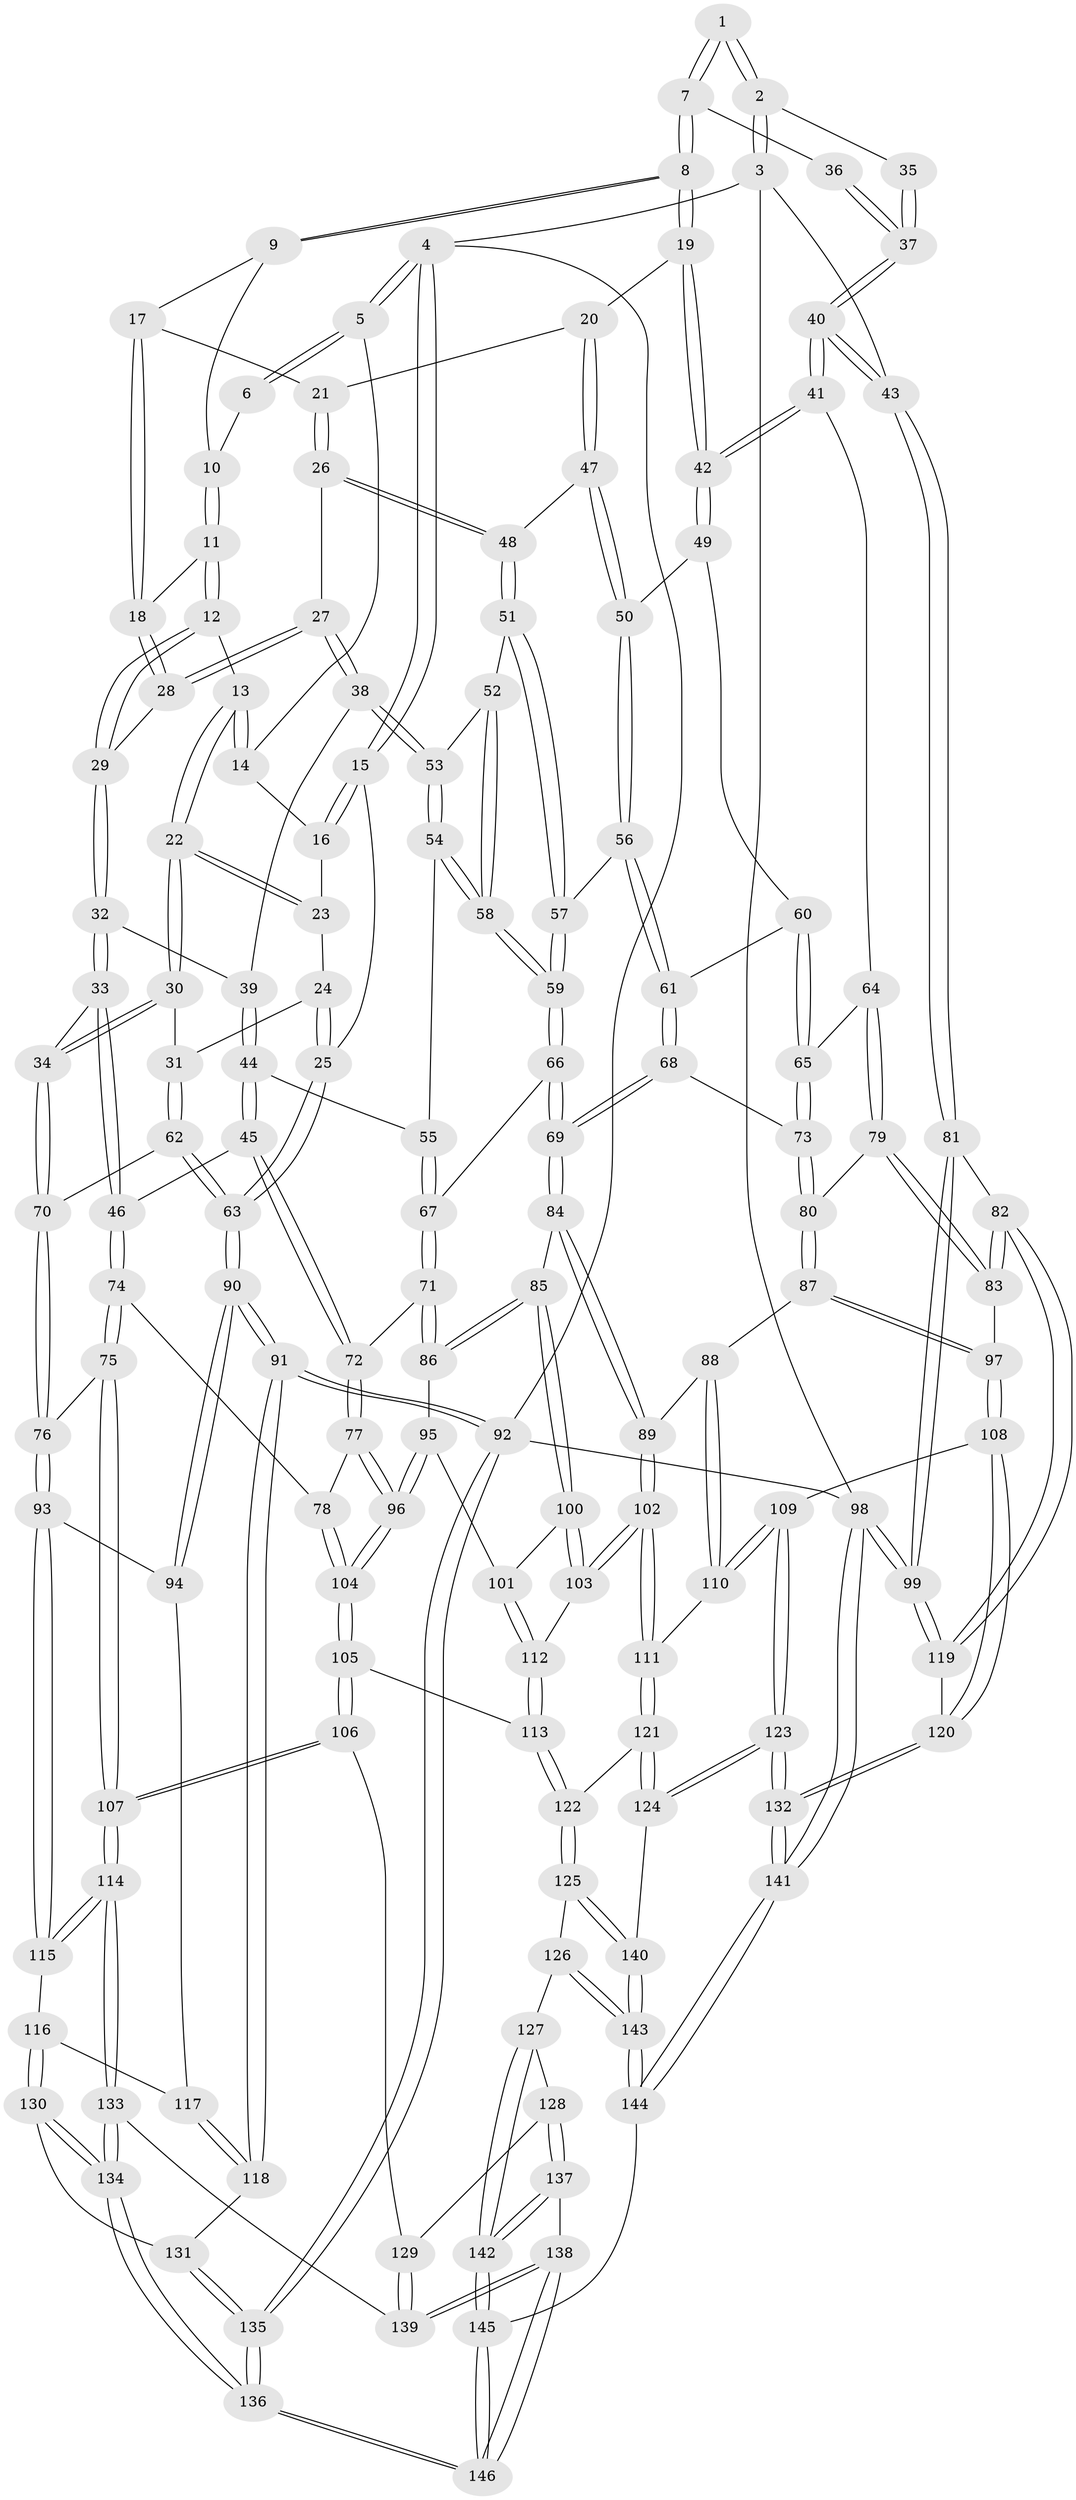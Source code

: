 // Generated by graph-tools (version 1.1) at 2025/27/03/09/25 03:27:16]
// undirected, 146 vertices, 362 edges
graph export_dot {
graph [start="1"]
  node [color=gray90,style=filled];
  1 [pos="+0.631638160306115+0"];
  2 [pos="+1+0"];
  3 [pos="+1+0"];
  4 [pos="+0+0"];
  5 [pos="+0.2725779643836027+0"];
  6 [pos="+0.4663257713472672+0"];
  7 [pos="+0.7363496880820709+0.15093139796891356"];
  8 [pos="+0.7206523643384255+0.16282228569744958"];
  9 [pos="+0.5460193947173488+0.03373837013876949"];
  10 [pos="+0.4955954593034392+0"];
  11 [pos="+0.4300426243546536+0.14619102019142033"];
  12 [pos="+0.3303003997867201+0.15672500136453846"];
  13 [pos="+0.2969375171277096+0.11525817653078317"];
  14 [pos="+0.2701165867243499+0"];
  15 [pos="+0+0"];
  16 [pos="+0.08302805013628663+0.11314535555832649"];
  17 [pos="+0.518057089417346+0.12115027945791217"];
  18 [pos="+0.48710382109535805+0.16255697354289927"];
  19 [pos="+0.7150723200615713+0.18059627952731858"];
  20 [pos="+0.7118632308268082+0.18443983195644517"];
  21 [pos="+0.5666144606851374+0.18806796392801176"];
  22 [pos="+0.20455347718051567+0.20293832526431133"];
  23 [pos="+0.08318305191326454+0.11470762387923115"];
  24 [pos="+0.0730779543406475+0.15150221636449893"];
  25 [pos="+0+0.2909743377881892"];
  26 [pos="+0.5084250539652766+0.2618777662186498"];
  27 [pos="+0.49768753084707684+0.26444973478846695"];
  28 [pos="+0.4826842688462781+0.22268046130211272"];
  29 [pos="+0.3375452110568948+0.17574092597487384"];
  30 [pos="+0.1622929944076688+0.3131946213420826"];
  31 [pos="+0.08316941240232452+0.2935313179526094"];
  32 [pos="+0.3416683939636838+0.2270178104486765"];
  33 [pos="+0.2189275839817669+0.3676597317189913"];
  34 [pos="+0.18878837030887127+0.3435006483855395"];
  35 [pos="+0.8089355020668239+0.0858785427304306"];
  36 [pos="+0.7470192953849608+0.14548957525690845"];
  37 [pos="+1+0.30542831782740576"];
  38 [pos="+0.4957155148894567+0.2679209412814753"];
  39 [pos="+0.38106608506867223+0.2703229699260888"];
  40 [pos="+1+0.3281647749283413"];
  41 [pos="+0.9272177678085333+0.3769781137565131"];
  42 [pos="+0.8544658559076127+0.3412537147012259"];
  43 [pos="+1+0.3126096191548443"];
  44 [pos="+0.37172629486743947+0.37455216282028325"];
  45 [pos="+0.3597484644252034+0.3840343390717379"];
  46 [pos="+0.24542197856336387+0.41111165668488736"];
  47 [pos="+0.679318648420156+0.24450190771891273"];
  48 [pos="+0.6417954162316306+0.2701116880948826"];
  49 [pos="+0.7411783306191804+0.356902261189483"];
  50 [pos="+0.7168297509616504+0.34037338379863"];
  51 [pos="+0.6306527721332823+0.3008249613971006"];
  52 [pos="+0.5800017090318311+0.3491815139319178"];
  53 [pos="+0.4954723789169174+0.27350911800406935"];
  54 [pos="+0.4840527120403451+0.3183790342628135"];
  55 [pos="+0.4523988498743613+0.363596395223366"];
  56 [pos="+0.6666424971474015+0.39606359725938894"];
  57 [pos="+0.6452955351265341+0.3846683586241268"];
  58 [pos="+0.5672315253705255+0.39202616946236524"];
  59 [pos="+0.5696553154766242+0.4077435939051214"];
  60 [pos="+0.7404316493648583+0.3950786718259381"];
  61 [pos="+0.6740008827184797+0.4142790557233206"];
  62 [pos="+0+0.3597604864197033"];
  63 [pos="+0+0.35578331463108503"];
  64 [pos="+0.8743246626307678+0.4405126718052822"];
  65 [pos="+0.7751016592020457+0.47021569021026155"];
  66 [pos="+0.5495207182016424+0.45963365246314264"];
  67 [pos="+0.517072948040322+0.47231470100135525"];
  68 [pos="+0.6800454373959178+0.49696920933370564"];
  69 [pos="+0.6621455121763444+0.5065051647740513"];
  70 [pos="+0.03619083057798293+0.4726725797705122"];
  71 [pos="+0.48731589104440676+0.5087328573859518"];
  72 [pos="+0.4567069721540074+0.5161196163935184"];
  73 [pos="+0.7399879963354022+0.4979620853426567"];
  74 [pos="+0.2340040388231291+0.5367154361724553"];
  75 [pos="+0.16073606469069276+0.5973126159784852"];
  76 [pos="+0.15547660987529185+0.5998384461283763"];
  77 [pos="+0.4506620803291172+0.5205167799895165"];
  78 [pos="+0.27784833631243033+0.551996011965941"];
  79 [pos="+0.879079337936832+0.5532368095571696"];
  80 [pos="+0.7660654841868588+0.5618102808704879"];
  81 [pos="+1+0.623771101513488"];
  82 [pos="+0.9303181484214453+0.6701220424798923"];
  83 [pos="+0.9200937955562613+0.6689346593500146"];
  84 [pos="+0.6419165310288513+0.5831884324249111"];
  85 [pos="+0.60746544262106+0.6031179448001674"];
  86 [pos="+0.5340658105140705+0.5835008514523939"];
  87 [pos="+0.7675811725504087+0.6294144586410887"];
  88 [pos="+0.7449356731594672+0.6413541903585361"];
  89 [pos="+0.711140268878567+0.6462569528677464"];
  90 [pos="+0+0.7181320956553559"];
  91 [pos="+0+0.7384351488926326"];
  92 [pos="+0+1"];
  93 [pos="+0.1501819973655326+0.6064991119694115"];
  94 [pos="+0.10791872982318917+0.63514410498587"];
  95 [pos="+0.5165751348771606+0.623655420685424"];
  96 [pos="+0.43000237366240496+0.6663235787572244"];
  97 [pos="+0.9083037942700293+0.6736883630380309"];
  98 [pos="+1+1"];
  99 [pos="+1+1"];
  100 [pos="+0.5965278596097184+0.6670483381551039"];
  101 [pos="+0.5436328881662915+0.6805492931847648"];
  102 [pos="+0.6571598219995214+0.7368098309001044"];
  103 [pos="+0.6367757559523308+0.7213314428659703"];
  104 [pos="+0.40663011647299757+0.7032603879277626"];
  105 [pos="+0.4092783451332918+0.737349656695518"];
  106 [pos="+0.3595344762870401+0.7808411053899464"];
  107 [pos="+0.35275151577161823+0.783243213884297"];
  108 [pos="+0.8191491376426929+0.7851513307679236"];
  109 [pos="+0.8047731932009271+0.7877890645157036"];
  110 [pos="+0.7671033348962649+0.7648393677356109"];
  111 [pos="+0.6590127691417199+0.7445451984238136"];
  112 [pos="+0.503917315286394+0.7367722464874958"];
  113 [pos="+0.4794615891841611+0.7574627063366592"];
  114 [pos="+0.2920333113130107+0.833300773918099"];
  115 [pos="+0.22046604384428614+0.8051844618174674"];
  116 [pos="+0.20041535768721977+0.8122466717098483"];
  117 [pos="+0.10605142306562775+0.7322521686157183"];
  118 [pos="+0.09800309428608737+0.8164252743636042"];
  119 [pos="+0.9577841372612204+0.8796856751738417"];
  120 [pos="+0.8889766936193702+0.8804559039606389"];
  121 [pos="+0.6410978584881383+0.7877363908367792"];
  122 [pos="+0.533679914440356+0.8219730517487495"];
  123 [pos="+0.719340111971441+0.8991201505397859"];
  124 [pos="+0.694976490404744+0.8915448609197262"];
  125 [pos="+0.5308068831528877+0.8828325865150785"];
  126 [pos="+0.5278943071107214+0.886100795451705"];
  127 [pos="+0.5231307303505696+0.8885854078580138"];
  128 [pos="+0.4075052866786341+0.8493574573237354"];
  129 [pos="+0.39126404754431937+0.8331905399046217"];
  130 [pos="+0.1557946103177781+0.8318629262651579"];
  131 [pos="+0.10451100121743755+0.8272128514063121"];
  132 [pos="+0.7909289485689392+1"];
  133 [pos="+0.2861112907591952+0.8844707792638424"];
  134 [pos="+0.2116590060659104+1"];
  135 [pos="+0+1"];
  136 [pos="+0.16430457296798778+1"];
  137 [pos="+0.45071680333983716+0.9287606322246705"];
  138 [pos="+0.4064521737374797+0.9381578513344533"];
  139 [pos="+0.3956044460092285+0.9266304099511369"];
  140 [pos="+0.6256973140286594+0.9218804861891056"];
  141 [pos="+0.815446660376689+1"];
  142 [pos="+0.46588436723987653+0.9313008876237888"];
  143 [pos="+0.579625912827389+1"];
  144 [pos="+0.5762895930013552+1"];
  145 [pos="+0.49718331610820227+1"];
  146 [pos="+0.2072706035046474+1"];
  1 -- 2;
  1 -- 2;
  1 -- 7;
  1 -- 7;
  2 -- 3;
  2 -- 3;
  2 -- 35;
  3 -- 4;
  3 -- 43;
  3 -- 98;
  4 -- 5;
  4 -- 5;
  4 -- 15;
  4 -- 15;
  4 -- 92;
  5 -- 6;
  5 -- 6;
  5 -- 14;
  6 -- 10;
  7 -- 8;
  7 -- 8;
  7 -- 36;
  8 -- 9;
  8 -- 9;
  8 -- 19;
  8 -- 19;
  9 -- 10;
  9 -- 17;
  10 -- 11;
  10 -- 11;
  11 -- 12;
  11 -- 12;
  11 -- 18;
  12 -- 13;
  12 -- 29;
  12 -- 29;
  13 -- 14;
  13 -- 14;
  13 -- 22;
  13 -- 22;
  14 -- 16;
  15 -- 16;
  15 -- 16;
  15 -- 25;
  16 -- 23;
  17 -- 18;
  17 -- 18;
  17 -- 21;
  18 -- 28;
  18 -- 28;
  19 -- 20;
  19 -- 42;
  19 -- 42;
  20 -- 21;
  20 -- 47;
  20 -- 47;
  21 -- 26;
  21 -- 26;
  22 -- 23;
  22 -- 23;
  22 -- 30;
  22 -- 30;
  23 -- 24;
  24 -- 25;
  24 -- 25;
  24 -- 31;
  25 -- 63;
  25 -- 63;
  26 -- 27;
  26 -- 48;
  26 -- 48;
  27 -- 28;
  27 -- 28;
  27 -- 38;
  27 -- 38;
  28 -- 29;
  29 -- 32;
  29 -- 32;
  30 -- 31;
  30 -- 34;
  30 -- 34;
  31 -- 62;
  31 -- 62;
  32 -- 33;
  32 -- 33;
  32 -- 39;
  33 -- 34;
  33 -- 46;
  33 -- 46;
  34 -- 70;
  34 -- 70;
  35 -- 37;
  35 -- 37;
  36 -- 37;
  36 -- 37;
  37 -- 40;
  37 -- 40;
  38 -- 39;
  38 -- 53;
  38 -- 53;
  39 -- 44;
  39 -- 44;
  40 -- 41;
  40 -- 41;
  40 -- 43;
  40 -- 43;
  41 -- 42;
  41 -- 42;
  41 -- 64;
  42 -- 49;
  42 -- 49;
  43 -- 81;
  43 -- 81;
  44 -- 45;
  44 -- 45;
  44 -- 55;
  45 -- 46;
  45 -- 72;
  45 -- 72;
  46 -- 74;
  46 -- 74;
  47 -- 48;
  47 -- 50;
  47 -- 50;
  48 -- 51;
  48 -- 51;
  49 -- 50;
  49 -- 60;
  50 -- 56;
  50 -- 56;
  51 -- 52;
  51 -- 57;
  51 -- 57;
  52 -- 53;
  52 -- 58;
  52 -- 58;
  53 -- 54;
  53 -- 54;
  54 -- 55;
  54 -- 58;
  54 -- 58;
  55 -- 67;
  55 -- 67;
  56 -- 57;
  56 -- 61;
  56 -- 61;
  57 -- 59;
  57 -- 59;
  58 -- 59;
  58 -- 59;
  59 -- 66;
  59 -- 66;
  60 -- 61;
  60 -- 65;
  60 -- 65;
  61 -- 68;
  61 -- 68;
  62 -- 63;
  62 -- 63;
  62 -- 70;
  63 -- 90;
  63 -- 90;
  64 -- 65;
  64 -- 79;
  64 -- 79;
  65 -- 73;
  65 -- 73;
  66 -- 67;
  66 -- 69;
  66 -- 69;
  67 -- 71;
  67 -- 71;
  68 -- 69;
  68 -- 69;
  68 -- 73;
  69 -- 84;
  69 -- 84;
  70 -- 76;
  70 -- 76;
  71 -- 72;
  71 -- 86;
  71 -- 86;
  72 -- 77;
  72 -- 77;
  73 -- 80;
  73 -- 80;
  74 -- 75;
  74 -- 75;
  74 -- 78;
  75 -- 76;
  75 -- 107;
  75 -- 107;
  76 -- 93;
  76 -- 93;
  77 -- 78;
  77 -- 96;
  77 -- 96;
  78 -- 104;
  78 -- 104;
  79 -- 80;
  79 -- 83;
  79 -- 83;
  80 -- 87;
  80 -- 87;
  81 -- 82;
  81 -- 99;
  81 -- 99;
  82 -- 83;
  82 -- 83;
  82 -- 119;
  82 -- 119;
  83 -- 97;
  84 -- 85;
  84 -- 89;
  84 -- 89;
  85 -- 86;
  85 -- 86;
  85 -- 100;
  85 -- 100;
  86 -- 95;
  87 -- 88;
  87 -- 97;
  87 -- 97;
  88 -- 89;
  88 -- 110;
  88 -- 110;
  89 -- 102;
  89 -- 102;
  90 -- 91;
  90 -- 91;
  90 -- 94;
  90 -- 94;
  91 -- 92;
  91 -- 92;
  91 -- 118;
  91 -- 118;
  92 -- 135;
  92 -- 135;
  92 -- 98;
  93 -- 94;
  93 -- 115;
  93 -- 115;
  94 -- 117;
  95 -- 96;
  95 -- 96;
  95 -- 101;
  96 -- 104;
  96 -- 104;
  97 -- 108;
  97 -- 108;
  98 -- 99;
  98 -- 99;
  98 -- 141;
  98 -- 141;
  99 -- 119;
  99 -- 119;
  100 -- 101;
  100 -- 103;
  100 -- 103;
  101 -- 112;
  101 -- 112;
  102 -- 103;
  102 -- 103;
  102 -- 111;
  102 -- 111;
  103 -- 112;
  104 -- 105;
  104 -- 105;
  105 -- 106;
  105 -- 106;
  105 -- 113;
  106 -- 107;
  106 -- 107;
  106 -- 129;
  107 -- 114;
  107 -- 114;
  108 -- 109;
  108 -- 120;
  108 -- 120;
  109 -- 110;
  109 -- 110;
  109 -- 123;
  109 -- 123;
  110 -- 111;
  111 -- 121;
  111 -- 121;
  112 -- 113;
  112 -- 113;
  113 -- 122;
  113 -- 122;
  114 -- 115;
  114 -- 115;
  114 -- 133;
  114 -- 133;
  115 -- 116;
  116 -- 117;
  116 -- 130;
  116 -- 130;
  117 -- 118;
  117 -- 118;
  118 -- 131;
  119 -- 120;
  120 -- 132;
  120 -- 132;
  121 -- 122;
  121 -- 124;
  121 -- 124;
  122 -- 125;
  122 -- 125;
  123 -- 124;
  123 -- 124;
  123 -- 132;
  123 -- 132;
  124 -- 140;
  125 -- 126;
  125 -- 140;
  125 -- 140;
  126 -- 127;
  126 -- 143;
  126 -- 143;
  127 -- 128;
  127 -- 142;
  127 -- 142;
  128 -- 129;
  128 -- 137;
  128 -- 137;
  129 -- 139;
  129 -- 139;
  130 -- 131;
  130 -- 134;
  130 -- 134;
  131 -- 135;
  131 -- 135;
  132 -- 141;
  132 -- 141;
  133 -- 134;
  133 -- 134;
  133 -- 139;
  134 -- 136;
  134 -- 136;
  135 -- 136;
  135 -- 136;
  136 -- 146;
  136 -- 146;
  137 -- 138;
  137 -- 142;
  137 -- 142;
  138 -- 139;
  138 -- 139;
  138 -- 146;
  138 -- 146;
  140 -- 143;
  140 -- 143;
  141 -- 144;
  141 -- 144;
  142 -- 145;
  142 -- 145;
  143 -- 144;
  143 -- 144;
  144 -- 145;
  145 -- 146;
  145 -- 146;
}

